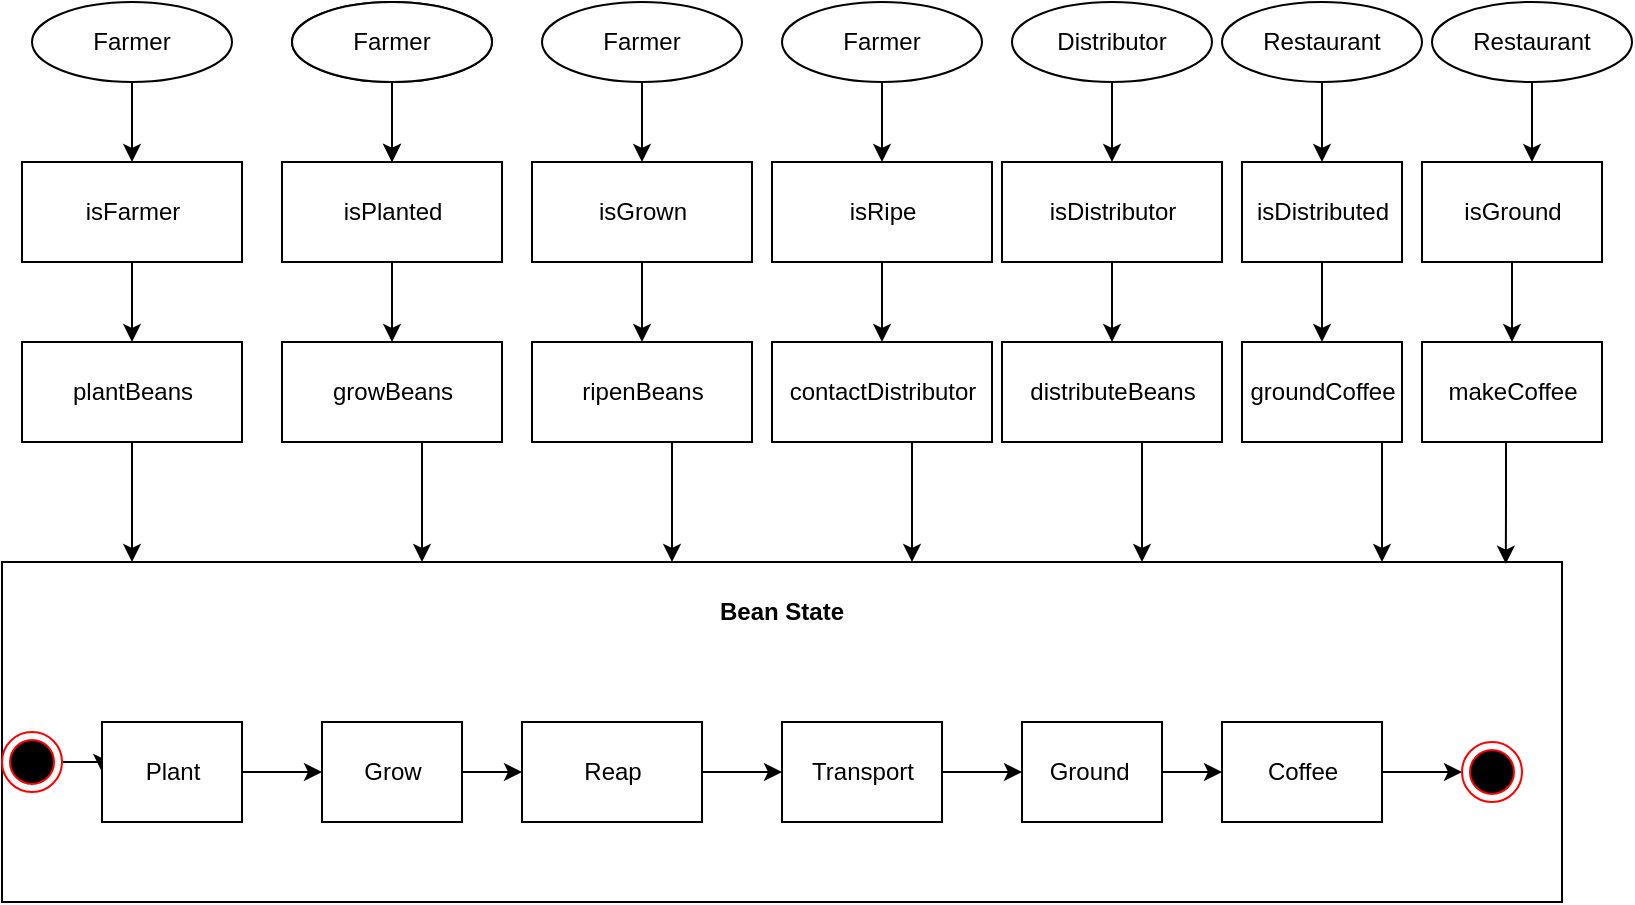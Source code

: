 <mxfile version="14.9.5" type="device"><diagram id="v_803tlNgK0Ln6zPQ5iC" name="Page-1"><mxGraphModel dx="1185" dy="635" grid="1" gridSize="10" guides="1" tooltips="1" connect="1" arrows="1" fold="1" page="1" pageScale="1" pageWidth="850" pageHeight="1100" math="0" shadow="0"><root><mxCell id="0"/><mxCell id="1" parent="0"/><mxCell id="HXRueO-GMEF8Y12J6rS_-6" value="&lt;p style=&quot;margin: 0px ; margin-top: 4px ; text-align: center&quot;&gt;&lt;br&gt;&lt;b&gt;Bean State&lt;/b&gt;&lt;/p&gt;" style="verticalAlign=top;align=left;overflow=fill;fontSize=12;fontFamily=Helvetica;html=1;" vertex="1" parent="1"><mxGeometry x="10" y="450" width="780" height="170" as="geometry"/></mxCell><mxCell id="HXRueO-GMEF8Y12J6rS_-15" value="" style="edgeStyle=orthogonalEdgeStyle;rounded=0;orthogonalLoop=1;jettySize=auto;html=1;" edge="1" parent="1" source="HXRueO-GMEF8Y12J6rS_-7" target="HXRueO-GMEF8Y12J6rS_-8"><mxGeometry relative="1" as="geometry"/></mxCell><mxCell id="HXRueO-GMEF8Y12J6rS_-7" value="" style="ellipse;html=1;shape=endState;fillColor=#000000;strokeColor=#ff0000;direction=south;" vertex="1" parent="1"><mxGeometry x="10" y="535" width="30" height="30" as="geometry"/></mxCell><mxCell id="HXRueO-GMEF8Y12J6rS_-16" value="" style="edgeStyle=orthogonalEdgeStyle;rounded=0;orthogonalLoop=1;jettySize=auto;html=1;" edge="1" parent="1" source="HXRueO-GMEF8Y12J6rS_-8" target="HXRueO-GMEF8Y12J6rS_-9"><mxGeometry relative="1" as="geometry"/></mxCell><mxCell id="HXRueO-GMEF8Y12J6rS_-8" value="Plant" style="html=1;" vertex="1" parent="1"><mxGeometry x="60" y="530" width="70" height="50" as="geometry"/></mxCell><mxCell id="HXRueO-GMEF8Y12J6rS_-17" value="" style="edgeStyle=orthogonalEdgeStyle;rounded=0;orthogonalLoop=1;jettySize=auto;html=1;" edge="1" parent="1" source="HXRueO-GMEF8Y12J6rS_-9" target="HXRueO-GMEF8Y12J6rS_-10"><mxGeometry relative="1" as="geometry"/></mxCell><mxCell id="HXRueO-GMEF8Y12J6rS_-9" value="Grow" style="html=1;" vertex="1" parent="1"><mxGeometry x="170" y="530" width="70" height="50" as="geometry"/></mxCell><mxCell id="HXRueO-GMEF8Y12J6rS_-18" value="" style="edgeStyle=orthogonalEdgeStyle;rounded=0;orthogonalLoop=1;jettySize=auto;html=1;" edge="1" parent="1" source="HXRueO-GMEF8Y12J6rS_-10" target="HXRueO-GMEF8Y12J6rS_-11"><mxGeometry relative="1" as="geometry"/></mxCell><mxCell id="HXRueO-GMEF8Y12J6rS_-10" value="Reap" style="html=1;" vertex="1" parent="1"><mxGeometry x="270" y="530" width="90" height="50" as="geometry"/></mxCell><mxCell id="HXRueO-GMEF8Y12J6rS_-19" value="" style="edgeStyle=orthogonalEdgeStyle;rounded=0;orthogonalLoop=1;jettySize=auto;html=1;" edge="1" parent="1" source="HXRueO-GMEF8Y12J6rS_-11" target="HXRueO-GMEF8Y12J6rS_-12"><mxGeometry relative="1" as="geometry"/></mxCell><mxCell id="HXRueO-GMEF8Y12J6rS_-11" value="Transport" style="html=1;" vertex="1" parent="1"><mxGeometry x="400" y="530" width="80" height="50" as="geometry"/></mxCell><mxCell id="HXRueO-GMEF8Y12J6rS_-20" value="" style="edgeStyle=orthogonalEdgeStyle;rounded=0;orthogonalLoop=1;jettySize=auto;html=1;" edge="1" parent="1" source="HXRueO-GMEF8Y12J6rS_-12" target="HXRueO-GMEF8Y12J6rS_-13"><mxGeometry relative="1" as="geometry"/></mxCell><mxCell id="HXRueO-GMEF8Y12J6rS_-12" value="Ground&amp;nbsp;" style="html=1;" vertex="1" parent="1"><mxGeometry x="520" y="530" width="70" height="50" as="geometry"/></mxCell><mxCell id="HXRueO-GMEF8Y12J6rS_-21" value="" style="edgeStyle=orthogonalEdgeStyle;rounded=0;orthogonalLoop=1;jettySize=auto;html=1;" edge="1" parent="1" source="HXRueO-GMEF8Y12J6rS_-13" target="HXRueO-GMEF8Y12J6rS_-14"><mxGeometry relative="1" as="geometry"/></mxCell><mxCell id="HXRueO-GMEF8Y12J6rS_-13" value="Coffee" style="html=1;" vertex="1" parent="1"><mxGeometry x="620" y="530" width="80" height="50" as="geometry"/></mxCell><mxCell id="HXRueO-GMEF8Y12J6rS_-14" value="" style="ellipse;html=1;shape=endState;fillColor=#000000;strokeColor=#ff0000;direction=south;" vertex="1" parent="1"><mxGeometry x="740" y="540" width="30" height="30" as="geometry"/></mxCell><mxCell id="HXRueO-GMEF8Y12J6rS_-35" value="" style="edgeStyle=orthogonalEdgeStyle;rounded=0;orthogonalLoop=1;jettySize=auto;html=1;" edge="1" parent="1" source="HXRueO-GMEF8Y12J6rS_-23" target="HXRueO-GMEF8Y12J6rS_-24"><mxGeometry relative="1" as="geometry"/></mxCell><mxCell id="HXRueO-GMEF8Y12J6rS_-23" value="Farmer" style="ellipse;whiteSpace=wrap;html=1;align=center;" vertex="1" parent="1"><mxGeometry x="25" y="170" width="100" height="40" as="geometry"/></mxCell><mxCell id="HXRueO-GMEF8Y12J6rS_-27" value="" style="edgeStyle=orthogonalEdgeStyle;rounded=0;orthogonalLoop=1;jettySize=auto;html=1;" edge="1" parent="1" source="HXRueO-GMEF8Y12J6rS_-24" target="HXRueO-GMEF8Y12J6rS_-25"><mxGeometry relative="1" as="geometry"/></mxCell><mxCell id="HXRueO-GMEF8Y12J6rS_-24" value="isFarmer" style="html=1;" vertex="1" parent="1"><mxGeometry x="20" y="250" width="110" height="50" as="geometry"/></mxCell><mxCell id="HXRueO-GMEF8Y12J6rS_-28" value="" style="edgeStyle=orthogonalEdgeStyle;rounded=0;orthogonalLoop=1;jettySize=auto;html=1;" edge="1" parent="1" source="HXRueO-GMEF8Y12J6rS_-25" target="HXRueO-GMEF8Y12J6rS_-6"><mxGeometry relative="1" as="geometry"><Array as="points"><mxPoint x="75" y="450"/><mxPoint x="75" y="450"/></Array></mxGeometry></mxCell><mxCell id="HXRueO-GMEF8Y12J6rS_-25" value="plantBeans" style="html=1;" vertex="1" parent="1"><mxGeometry x="20" y="340" width="110" height="50" as="geometry"/></mxCell><mxCell id="HXRueO-GMEF8Y12J6rS_-37" value="" style="edgeStyle=orthogonalEdgeStyle;rounded=0;orthogonalLoop=1;jettySize=auto;html=1;" edge="1" parent="1" source="HXRueO-GMEF8Y12J6rS_-30" target="HXRueO-GMEF8Y12J6rS_-32"><mxGeometry relative="1" as="geometry"/></mxCell><mxCell id="HXRueO-GMEF8Y12J6rS_-30" value="Farmer" style="ellipse;whiteSpace=wrap;html=1;align=center;" vertex="1" parent="1"><mxGeometry x="155" y="170" width="100" height="40" as="geometry"/></mxCell><mxCell id="HXRueO-GMEF8Y12J6rS_-38" value="" style="edgeStyle=orthogonalEdgeStyle;rounded=0;orthogonalLoop=1;jettySize=auto;html=1;" edge="1" parent="1" source="HXRueO-GMEF8Y12J6rS_-32" target="HXRueO-GMEF8Y12J6rS_-34"><mxGeometry relative="1" as="geometry"/></mxCell><mxCell id="HXRueO-GMEF8Y12J6rS_-32" value="isPlanted" style="html=1;" vertex="1" parent="1"><mxGeometry x="150" y="250" width="110" height="50" as="geometry"/></mxCell><mxCell id="HXRueO-GMEF8Y12J6rS_-39" value="" style="edgeStyle=orthogonalEdgeStyle;rounded=0;orthogonalLoop=1;jettySize=auto;html=1;" edge="1" parent="1" source="HXRueO-GMEF8Y12J6rS_-34" target="HXRueO-GMEF8Y12J6rS_-6"><mxGeometry relative="1" as="geometry"><Array as="points"><mxPoint x="220" y="440"/><mxPoint x="220" y="440"/></Array></mxGeometry></mxCell><mxCell id="HXRueO-GMEF8Y12J6rS_-34" value="growBeans" style="html=1;" vertex="1" parent="1"><mxGeometry x="150" y="340" width="110" height="50" as="geometry"/></mxCell><mxCell id="HXRueO-GMEF8Y12J6rS_-42" value="Farmer" style="ellipse;whiteSpace=wrap;html=1;align=center;" vertex="1" parent="1"><mxGeometry x="155" y="170" width="100" height="40" as="geometry"/></mxCell><mxCell id="HXRueO-GMEF8Y12J6rS_-43" value="" style="edgeStyle=orthogonalEdgeStyle;rounded=0;orthogonalLoop=1;jettySize=auto;html=1;" edge="1" source="HXRueO-GMEF8Y12J6rS_-42" parent="1"><mxGeometry relative="1" as="geometry"><mxPoint x="205" y="250" as="targetPoint"/></mxGeometry></mxCell><mxCell id="HXRueO-GMEF8Y12J6rS_-44" value="" style="edgeStyle=orthogonalEdgeStyle;rounded=0;orthogonalLoop=1;jettySize=auto;html=1;" edge="1" parent="1" source="HXRueO-GMEF8Y12J6rS_-45" target="HXRueO-GMEF8Y12J6rS_-47"><mxGeometry relative="1" as="geometry"/></mxCell><mxCell id="HXRueO-GMEF8Y12J6rS_-45" value="isGrown" style="html=1;" vertex="1" parent="1"><mxGeometry x="275" y="250" width="110" height="50" as="geometry"/></mxCell><mxCell id="HXRueO-GMEF8Y12J6rS_-46" value="" style="edgeStyle=orthogonalEdgeStyle;rounded=0;orthogonalLoop=1;jettySize=auto;html=1;" edge="1" parent="1" source="HXRueO-GMEF8Y12J6rS_-47"><mxGeometry relative="1" as="geometry"><mxPoint x="345" y="450" as="targetPoint"/><Array as="points"><mxPoint x="345" y="440"/><mxPoint x="345" y="440"/></Array></mxGeometry></mxCell><mxCell id="HXRueO-GMEF8Y12J6rS_-47" value="ripenBeans" style="html=1;" vertex="1" parent="1"><mxGeometry x="275" y="340" width="110" height="50" as="geometry"/></mxCell><mxCell id="HXRueO-GMEF8Y12J6rS_-48" value="Farmer" style="ellipse;whiteSpace=wrap;html=1;align=center;" vertex="1" parent="1"><mxGeometry x="280" y="170" width="100" height="40" as="geometry"/></mxCell><mxCell id="HXRueO-GMEF8Y12J6rS_-49" value="" style="edgeStyle=orthogonalEdgeStyle;rounded=0;orthogonalLoop=1;jettySize=auto;html=1;" edge="1" parent="1" source="HXRueO-GMEF8Y12J6rS_-48"><mxGeometry relative="1" as="geometry"><mxPoint x="330" y="250" as="targetPoint"/></mxGeometry></mxCell><mxCell id="HXRueO-GMEF8Y12J6rS_-50" value="" style="edgeStyle=orthogonalEdgeStyle;rounded=0;orthogonalLoop=1;jettySize=auto;html=1;" edge="1" parent="1" source="HXRueO-GMEF8Y12J6rS_-51" target="HXRueO-GMEF8Y12J6rS_-53"><mxGeometry relative="1" as="geometry"/></mxCell><mxCell id="HXRueO-GMEF8Y12J6rS_-51" value="isRipe" style="html=1;" vertex="1" parent="1"><mxGeometry x="395" y="250" width="110" height="50" as="geometry"/></mxCell><mxCell id="HXRueO-GMEF8Y12J6rS_-52" value="" style="edgeStyle=orthogonalEdgeStyle;rounded=0;orthogonalLoop=1;jettySize=auto;html=1;" edge="1" parent="1" source="HXRueO-GMEF8Y12J6rS_-53"><mxGeometry relative="1" as="geometry"><mxPoint x="465" y="450" as="targetPoint"/><Array as="points"><mxPoint x="465" y="440"/><mxPoint x="465" y="440"/></Array></mxGeometry></mxCell><mxCell id="HXRueO-GMEF8Y12J6rS_-53" value="contactDistributor" style="html=1;" vertex="1" parent="1"><mxGeometry x="395" y="340" width="110" height="50" as="geometry"/></mxCell><mxCell id="HXRueO-GMEF8Y12J6rS_-54" value="Farmer" style="ellipse;whiteSpace=wrap;html=1;align=center;" vertex="1" parent="1"><mxGeometry x="400" y="170" width="100" height="40" as="geometry"/></mxCell><mxCell id="HXRueO-GMEF8Y12J6rS_-55" value="" style="edgeStyle=orthogonalEdgeStyle;rounded=0;orthogonalLoop=1;jettySize=auto;html=1;" edge="1" parent="1" source="HXRueO-GMEF8Y12J6rS_-54"><mxGeometry relative="1" as="geometry"><mxPoint x="450" y="250" as="targetPoint"/></mxGeometry></mxCell><mxCell id="HXRueO-GMEF8Y12J6rS_-56" value="" style="edgeStyle=orthogonalEdgeStyle;rounded=0;orthogonalLoop=1;jettySize=auto;html=1;" edge="1" parent="1" source="HXRueO-GMEF8Y12J6rS_-57" target="HXRueO-GMEF8Y12J6rS_-59"><mxGeometry relative="1" as="geometry"/></mxCell><mxCell id="HXRueO-GMEF8Y12J6rS_-57" value="isDistributor" style="html=1;" vertex="1" parent="1"><mxGeometry x="510" y="250" width="110" height="50" as="geometry"/></mxCell><mxCell id="HXRueO-GMEF8Y12J6rS_-58" value="" style="edgeStyle=orthogonalEdgeStyle;rounded=0;orthogonalLoop=1;jettySize=auto;html=1;" edge="1" parent="1" source="HXRueO-GMEF8Y12J6rS_-59"><mxGeometry relative="1" as="geometry"><mxPoint x="580" y="450" as="targetPoint"/><Array as="points"><mxPoint x="580" y="440"/><mxPoint x="580" y="440"/></Array></mxGeometry></mxCell><mxCell id="HXRueO-GMEF8Y12J6rS_-59" value="distributeBeans" style="html=1;" vertex="1" parent="1"><mxGeometry x="510" y="340" width="110" height="50" as="geometry"/></mxCell><mxCell id="HXRueO-GMEF8Y12J6rS_-60" value="Distributor" style="ellipse;whiteSpace=wrap;html=1;align=center;" vertex="1" parent="1"><mxGeometry x="515" y="170" width="100" height="40" as="geometry"/></mxCell><mxCell id="HXRueO-GMEF8Y12J6rS_-61" value="" style="edgeStyle=orthogonalEdgeStyle;rounded=0;orthogonalLoop=1;jettySize=auto;html=1;" edge="1" parent="1" source="HXRueO-GMEF8Y12J6rS_-60"><mxGeometry relative="1" as="geometry"><mxPoint x="565" y="250" as="targetPoint"/></mxGeometry></mxCell><mxCell id="HXRueO-GMEF8Y12J6rS_-62" value="" style="edgeStyle=orthogonalEdgeStyle;rounded=0;orthogonalLoop=1;jettySize=auto;html=1;" edge="1" parent="1" source="HXRueO-GMEF8Y12J6rS_-63" target="HXRueO-GMEF8Y12J6rS_-65"><mxGeometry relative="1" as="geometry"/></mxCell><mxCell id="HXRueO-GMEF8Y12J6rS_-63" value="isDistributed" style="html=1;" vertex="1" parent="1"><mxGeometry x="630" y="250" width="80" height="50" as="geometry"/></mxCell><mxCell id="HXRueO-GMEF8Y12J6rS_-64" value="" style="edgeStyle=orthogonalEdgeStyle;rounded=0;orthogonalLoop=1;jettySize=auto;html=1;" edge="1" parent="1" source="HXRueO-GMEF8Y12J6rS_-65"><mxGeometry relative="1" as="geometry"><mxPoint x="700" y="450" as="targetPoint"/><Array as="points"><mxPoint x="700" y="440"/><mxPoint x="700" y="440"/></Array></mxGeometry></mxCell><mxCell id="HXRueO-GMEF8Y12J6rS_-65" value="groundCoffee" style="html=1;" vertex="1" parent="1"><mxGeometry x="630" y="340" width="80" height="50" as="geometry"/></mxCell><mxCell id="HXRueO-GMEF8Y12J6rS_-66" value="Restaurant" style="ellipse;whiteSpace=wrap;html=1;align=center;" vertex="1" parent="1"><mxGeometry x="620" y="170" width="100" height="40" as="geometry"/></mxCell><mxCell id="HXRueO-GMEF8Y12J6rS_-67" value="" style="edgeStyle=orthogonalEdgeStyle;rounded=0;orthogonalLoop=1;jettySize=auto;html=1;entryX=0.5;entryY=0;entryDx=0;entryDy=0;" edge="1" parent="1" source="HXRueO-GMEF8Y12J6rS_-66" target="HXRueO-GMEF8Y12J6rS_-63"><mxGeometry relative="1" as="geometry"><mxPoint x="685" y="250" as="targetPoint"/></mxGeometry></mxCell><mxCell id="HXRueO-GMEF8Y12J6rS_-68" value="" style="edgeStyle=orthogonalEdgeStyle;rounded=0;orthogonalLoop=1;jettySize=auto;html=1;" edge="1" parent="1" source="HXRueO-GMEF8Y12J6rS_-69" target="HXRueO-GMEF8Y12J6rS_-71"><mxGeometry relative="1" as="geometry"/></mxCell><mxCell id="HXRueO-GMEF8Y12J6rS_-69" value="isGround" style="html=1;" vertex="1" parent="1"><mxGeometry x="720" y="250" width="90" height="50" as="geometry"/></mxCell><mxCell id="HXRueO-GMEF8Y12J6rS_-70" value="" style="edgeStyle=orthogonalEdgeStyle;rounded=0;orthogonalLoop=1;jettySize=auto;html=1;entryX=0.964;entryY=0.005;entryDx=0;entryDy=0;entryPerimeter=0;" edge="1" parent="1" source="HXRueO-GMEF8Y12J6rS_-71" target="HXRueO-GMEF8Y12J6rS_-6"><mxGeometry relative="1" as="geometry"><mxPoint x="790" y="450" as="targetPoint"/><Array as="points"><mxPoint x="762" y="420"/><mxPoint x="762" y="420"/></Array></mxGeometry></mxCell><mxCell id="HXRueO-GMEF8Y12J6rS_-71" value="makeCoffee" style="html=1;" vertex="1" parent="1"><mxGeometry x="720" y="340" width="90" height="50" as="geometry"/></mxCell><mxCell id="HXRueO-GMEF8Y12J6rS_-72" value="Restaurant" style="ellipse;whiteSpace=wrap;html=1;align=center;" vertex="1" parent="1"><mxGeometry x="725" y="170" width="100" height="40" as="geometry"/></mxCell><mxCell id="HXRueO-GMEF8Y12J6rS_-73" value="" style="edgeStyle=orthogonalEdgeStyle;rounded=0;orthogonalLoop=1;jettySize=auto;html=1;" edge="1" parent="1" source="HXRueO-GMEF8Y12J6rS_-72"><mxGeometry relative="1" as="geometry"><mxPoint x="775" y="250" as="targetPoint"/></mxGeometry></mxCell></root></mxGraphModel></diagram></mxfile>